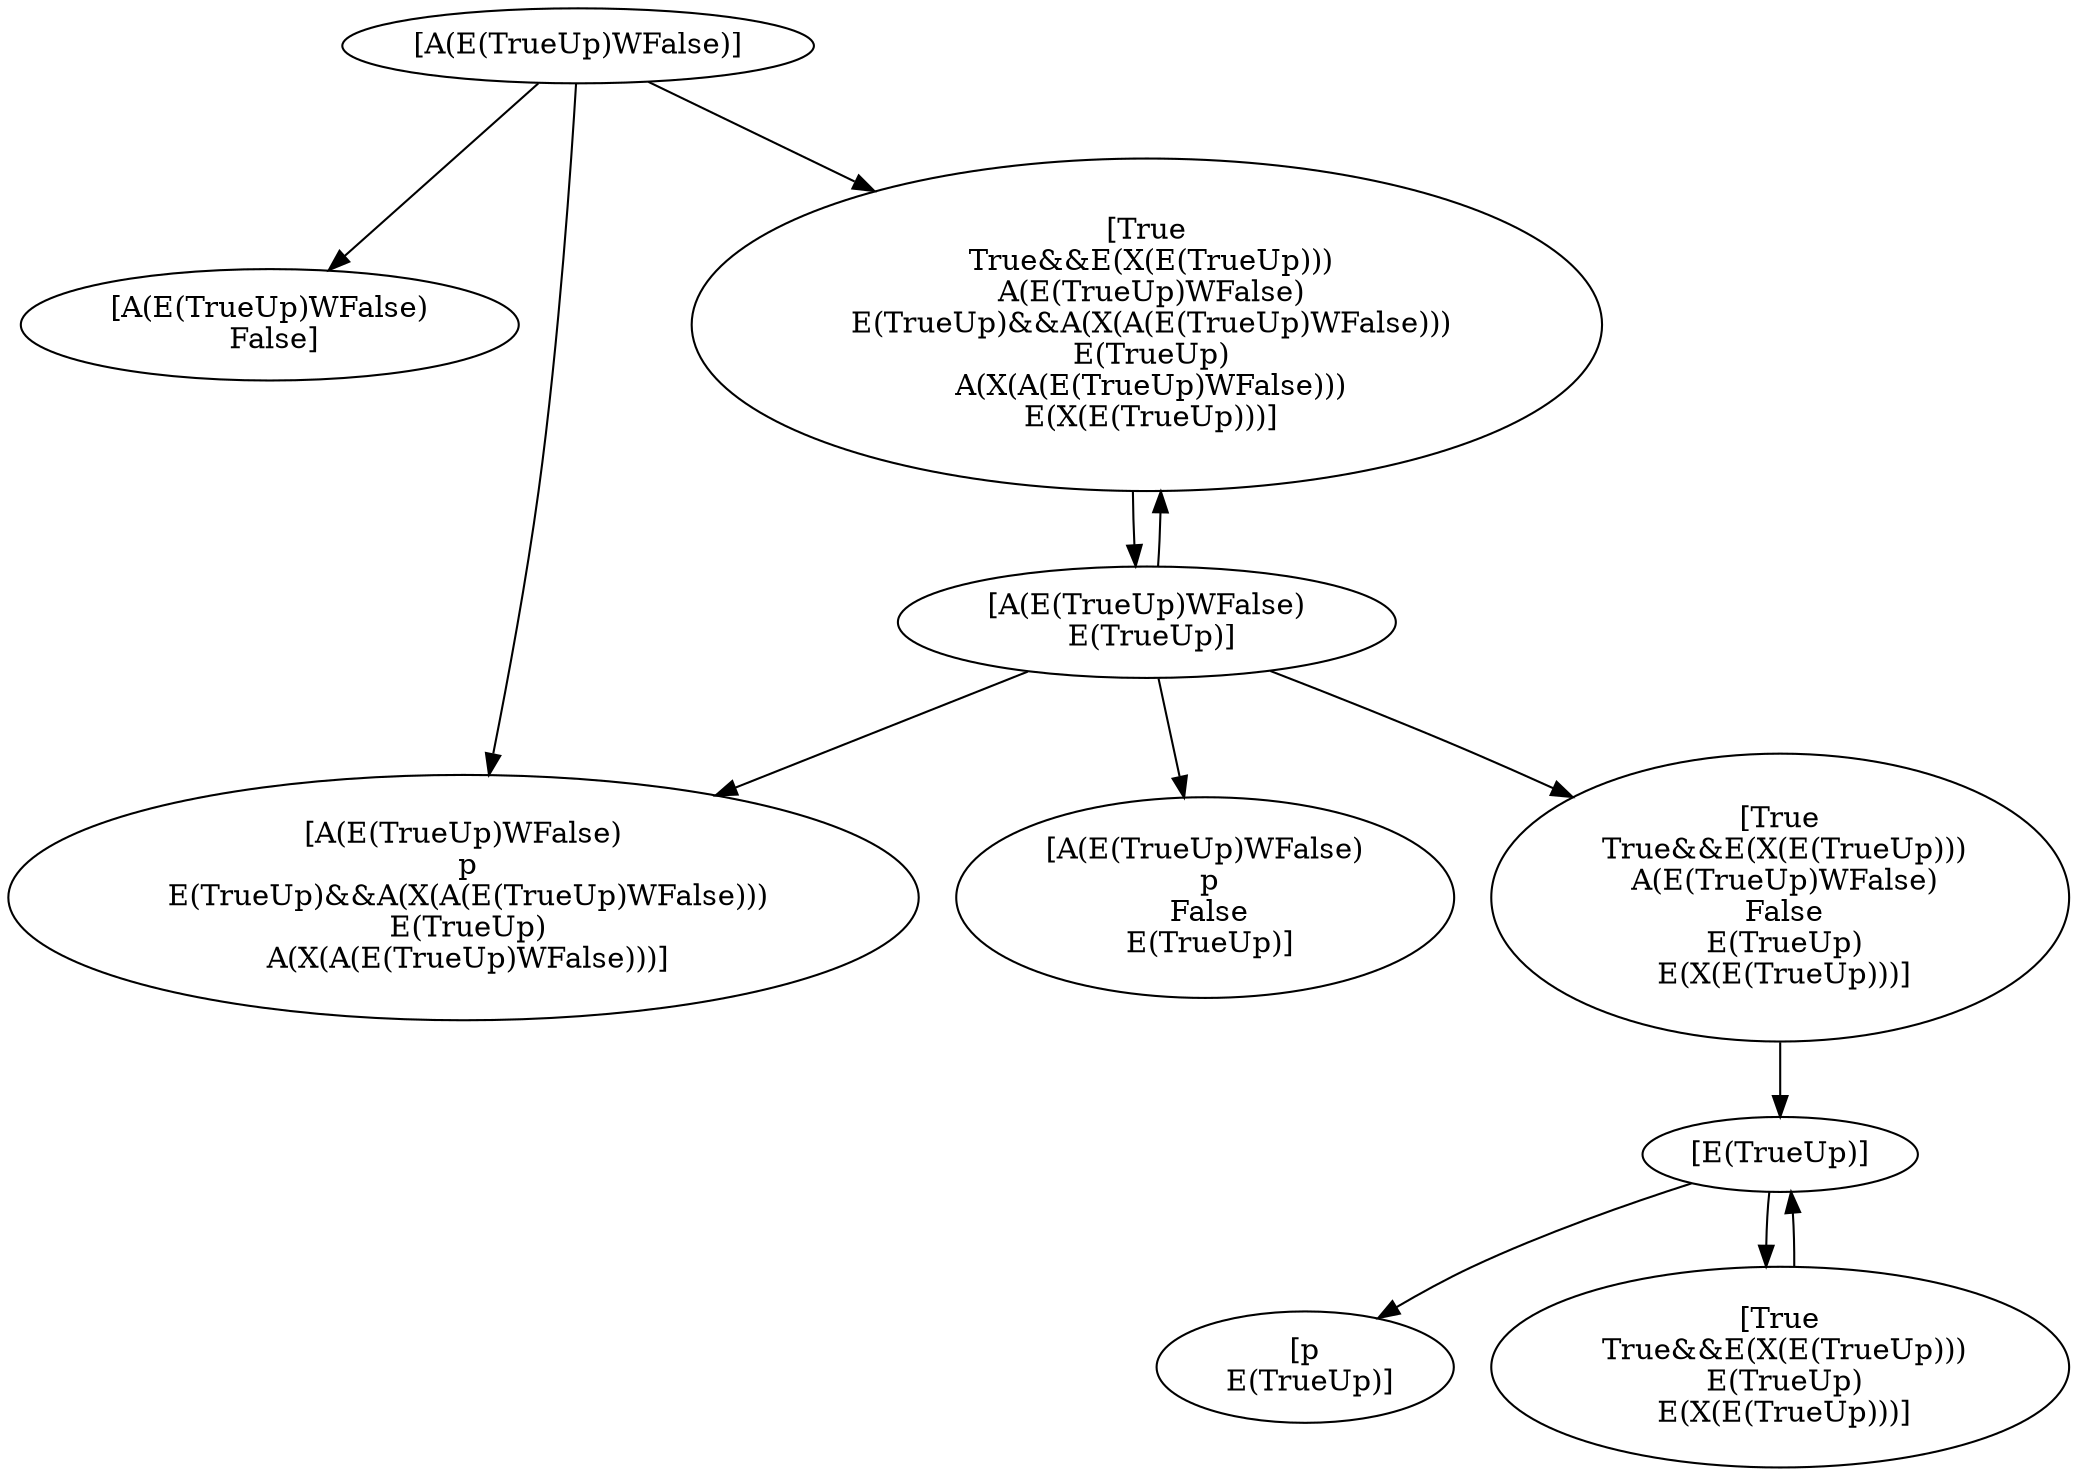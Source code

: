 digraph G {
  node259880326 [ label="[A(E(TrueUp)WFalse)]" ];
  node1466977820 [ label="[A(E(TrueUp)WFalse)
 False]" ];
  node890805028 [ label="[A(E(TrueUp)WFalse)
 p
 E(TrueUp)&&A(X(A(E(TrueUp)WFalse)))
 E(TrueUp)
 A(X(A(E(TrueUp)WFalse)))]" ];
  node1055642008 [ label="[True
 True&&E(X(E(TrueUp)))
 A(E(TrueUp)WFalse)
 E(TrueUp)&&A(X(A(E(TrueUp)WFalse)))
 E(TrueUp)
 A(X(A(E(TrueUp)WFalse)))
 E(X(E(TrueUp)))]" ];
  node1615693953 [ label="[A(E(TrueUp)WFalse)
 E(TrueUp)]" ];
  node952415054 [ label="[A(E(TrueUp)WFalse)
 p
 False
 E(TrueUp)]" ];
  node994031982 [ label="[True
 True&&E(X(E(TrueUp)))
 A(E(TrueUp)WFalse)
 False
 E(TrueUp)
 E(X(E(TrueUp)))]" ];
  node1875574310 [ label="[E(TrueUp)]" ];
  node1875574453 [ label="[p
 E(TrueUp)]" ];
  node472945807 [ label="[True
 True&&E(X(E(TrueUp)))
 E(TrueUp)
 E(X(E(TrueUp)))]" ];
  node259880326 -> node1466977820 [ label="" ];
  node259880326 -> node890805028 [ label="" ];
  node259880326 -> node1055642008 [ label="" ];
  node1055642008 -> node1615693953 [ label="" ];
  node1615693953 -> node952415054 [ label="" ];
  node1615693953 -> node994031982 [ label="" ];
  node1615693953 -> node890805028 [ label="" ];
  node1615693953 -> node1055642008 [ label="" ];
  node994031982 -> node1875574310 [ label="" ];
  node1875574310 -> node1875574453 [ label="" ];
  node1875574310 -> node472945807 [ label="" ];
  node472945807 -> node1875574310 [ label="" ];
}
